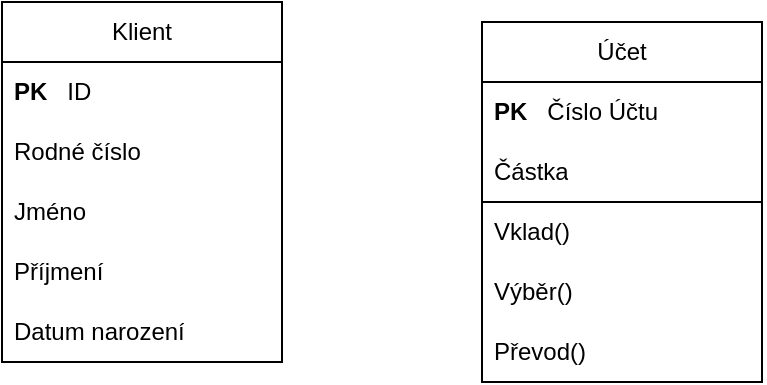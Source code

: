 <mxfile version="26.1.0">
  <diagram name="Page-1" id="2iz41HASUxWJrqXF7Jjo">
    <mxGraphModel dx="819" dy="398" grid="1" gridSize="10" guides="1" tooltips="1" connect="1" arrows="1" fold="1" page="1" pageScale="1" pageWidth="850" pageHeight="1100" math="0" shadow="0">
      <root>
        <mxCell id="0" />
        <mxCell id="1" parent="0" />
        <mxCell id="tFquaYO4ZpzdXAOgKB9p-1" value="Klient" style="swimlane;fontStyle=0;childLayout=stackLayout;horizontal=1;startSize=30;horizontalStack=0;resizeParent=1;resizeParentMax=0;resizeLast=0;collapsible=1;marginBottom=0;whiteSpace=wrap;html=1;" vertex="1" parent="1">
          <mxGeometry x="130" y="140" width="140" height="180" as="geometry" />
        </mxCell>
        <mxCell id="tFquaYO4ZpzdXAOgKB9p-5" value="&lt;b&gt;PK&lt;/b&gt;&lt;span style=&quot;white-space: pre;&quot;&gt;&#x9;&lt;/span&gt;ID" style="text;strokeColor=none;fillColor=none;align=left;verticalAlign=middle;spacingLeft=4;spacingRight=4;overflow=hidden;points=[[0,0.5],[1,0.5]];portConstraint=eastwest;rotatable=0;whiteSpace=wrap;html=1;" vertex="1" parent="tFquaYO4ZpzdXAOgKB9p-1">
          <mxGeometry y="30" width="140" height="30" as="geometry" />
        </mxCell>
        <mxCell id="tFquaYO4ZpzdXAOgKB9p-11" value="Rodné číslo" style="text;strokeColor=none;fillColor=none;align=left;verticalAlign=middle;spacingLeft=4;spacingRight=4;overflow=hidden;points=[[0,0.5],[1,0.5]];portConstraint=eastwest;rotatable=0;whiteSpace=wrap;html=1;" vertex="1" parent="tFquaYO4ZpzdXAOgKB9p-1">
          <mxGeometry y="60" width="140" height="30" as="geometry" />
        </mxCell>
        <mxCell id="tFquaYO4ZpzdXAOgKB9p-2" value="&lt;div&gt;Jméno&lt;/div&gt;" style="text;strokeColor=none;fillColor=none;align=left;verticalAlign=middle;spacingLeft=4;spacingRight=4;overflow=hidden;points=[[0,0.5],[1,0.5]];portConstraint=eastwest;rotatable=0;whiteSpace=wrap;html=1;" vertex="1" parent="tFquaYO4ZpzdXAOgKB9p-1">
          <mxGeometry y="90" width="140" height="30" as="geometry" />
        </mxCell>
        <mxCell id="tFquaYO4ZpzdXAOgKB9p-3" value="Příjmení" style="text;strokeColor=none;fillColor=none;align=left;verticalAlign=middle;spacingLeft=4;spacingRight=4;overflow=hidden;points=[[0,0.5],[1,0.5]];portConstraint=eastwest;rotatable=0;whiteSpace=wrap;html=1;" vertex="1" parent="tFquaYO4ZpzdXAOgKB9p-1">
          <mxGeometry y="120" width="140" height="30" as="geometry" />
        </mxCell>
        <mxCell id="tFquaYO4ZpzdXAOgKB9p-4" value="Datum narození" style="text;strokeColor=none;fillColor=none;align=left;verticalAlign=middle;spacingLeft=4;spacingRight=4;overflow=hidden;points=[[0,0.5],[1,0.5]];portConstraint=eastwest;rotatable=0;whiteSpace=wrap;html=1;" vertex="1" parent="tFquaYO4ZpzdXAOgKB9p-1">
          <mxGeometry y="150" width="140" height="30" as="geometry" />
        </mxCell>
        <mxCell id="tFquaYO4ZpzdXAOgKB9p-7" value="Účet" style="swimlane;fontStyle=0;childLayout=stackLayout;horizontal=1;startSize=30;horizontalStack=0;resizeParent=1;resizeParentMax=0;resizeLast=0;collapsible=1;marginBottom=0;whiteSpace=wrap;html=1;" vertex="1" parent="1">
          <mxGeometry x="370" y="150" width="140" height="180" as="geometry" />
        </mxCell>
        <mxCell id="tFquaYO4ZpzdXAOgKB9p-8" value="&lt;b&gt;PK&lt;/b&gt;&lt;span style=&quot;white-space: pre;&quot;&gt;&#x9;&lt;/span&gt;Číslo Účtu" style="text;strokeColor=none;fillColor=none;align=left;verticalAlign=middle;spacingLeft=4;spacingRight=4;overflow=hidden;points=[[0,0.5],[1,0.5]];portConstraint=eastwest;rotatable=0;whiteSpace=wrap;html=1;" vertex="1" parent="tFquaYO4ZpzdXAOgKB9p-7">
          <mxGeometry y="30" width="140" height="30" as="geometry" />
        </mxCell>
        <mxCell id="tFquaYO4ZpzdXAOgKB9p-9" value="Částka" style="text;strokeColor=none;fillColor=none;align=left;verticalAlign=middle;spacingLeft=4;spacingRight=4;overflow=hidden;points=[[0,0.5],[1,0.5]];portConstraint=eastwest;rotatable=0;whiteSpace=wrap;html=1;" vertex="1" parent="tFquaYO4ZpzdXAOgKB9p-7">
          <mxGeometry y="60" width="140" height="30" as="geometry" />
        </mxCell>
        <mxCell id="tFquaYO4ZpzdXAOgKB9p-16" value="Vklad()" style="text;strokeColor=none;fillColor=none;align=left;verticalAlign=middle;spacingLeft=4;spacingRight=4;overflow=hidden;points=[[0,0.5],[1,0.5]];portConstraint=eastwest;rotatable=0;whiteSpace=wrap;html=1;" vertex="1" parent="tFquaYO4ZpzdXAOgKB9p-7">
          <mxGeometry y="90" width="140" height="30" as="geometry" />
        </mxCell>
        <mxCell id="tFquaYO4ZpzdXAOgKB9p-17" value="Výběr()" style="text;strokeColor=none;fillColor=none;align=left;verticalAlign=middle;spacingLeft=4;spacingRight=4;overflow=hidden;points=[[0,0.5],[1,0.5]];portConstraint=eastwest;rotatable=0;whiteSpace=wrap;html=1;" vertex="1" parent="tFquaYO4ZpzdXAOgKB9p-7">
          <mxGeometry y="120" width="140" height="30" as="geometry" />
        </mxCell>
        <mxCell id="tFquaYO4ZpzdXAOgKB9p-18" value="Převod()" style="text;strokeColor=none;fillColor=none;align=left;verticalAlign=middle;spacingLeft=4;spacingRight=4;overflow=hidden;points=[[0,0.5],[1,0.5]];portConstraint=eastwest;rotatable=0;whiteSpace=wrap;html=1;" vertex="1" parent="tFquaYO4ZpzdXAOgKB9p-7">
          <mxGeometry y="150" width="140" height="30" as="geometry" />
        </mxCell>
        <mxCell id="tFquaYO4ZpzdXAOgKB9p-19" value="" style="endArrow=none;html=1;rounded=0;exitX=0;exitY=0;exitDx=0;exitDy=0;exitPerimeter=0;" edge="1" parent="tFquaYO4ZpzdXAOgKB9p-7" source="tFquaYO4ZpzdXAOgKB9p-16">
          <mxGeometry width="50" height="50" relative="1" as="geometry">
            <mxPoint x="-1" y="90" as="sourcePoint" />
            <mxPoint x="140" y="90" as="targetPoint" />
          </mxGeometry>
        </mxCell>
      </root>
    </mxGraphModel>
  </diagram>
</mxfile>
